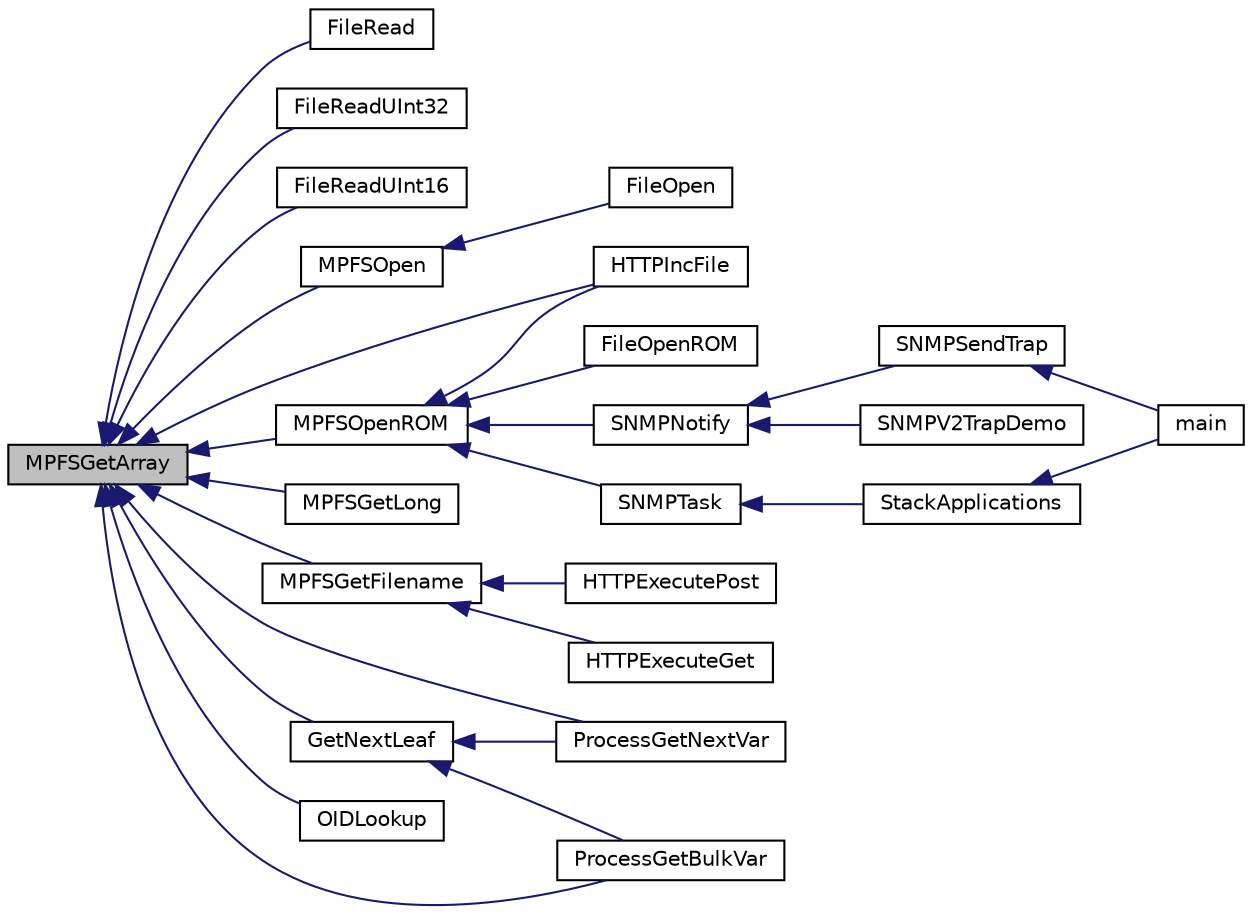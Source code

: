 digraph "MPFSGetArray"
{
  edge [fontname="Helvetica",fontsize="10",labelfontname="Helvetica",labelfontsize="10"];
  node [fontname="Helvetica",fontsize="10",shape=record];
  rankdir="LR";
  Node1 [label="MPFSGetArray",height=0.2,width=0.4,color="black", fillcolor="grey75", style="filled", fontcolor="black"];
  Node1 -> Node2 [dir="back",color="midnightblue",fontsize="10",style="solid",fontname="Helvetica"];
  Node2 [label="FileRead",height=0.2,width=0.4,color="black", fillcolor="white", style="filled",URL="$_file_system_8c.html#a6792e5fd19633f0b096936a3e5db5ac1"];
  Node1 -> Node3 [dir="back",color="midnightblue",fontsize="10",style="solid",fontname="Helvetica"];
  Node3 [label="FileReadUInt32",height=0.2,width=0.4,color="black", fillcolor="white", style="filled",URL="$_file_system_8c.html#ad54161038e9e79e3be160afcf1c98ab7"];
  Node1 -> Node4 [dir="back",color="midnightblue",fontsize="10",style="solid",fontname="Helvetica"];
  Node4 [label="FileReadUInt16",height=0.2,width=0.4,color="black", fillcolor="white", style="filled",URL="$_file_system_8c.html#a960ec12e544c68a7a787e0e20270ccb3"];
  Node1 -> Node5 [dir="back",color="midnightblue",fontsize="10",style="solid",fontname="Helvetica"];
  Node5 [label="HTTPIncFile",height=0.2,width=0.4,color="black", fillcolor="white", style="filled",URL="$_h_t_t_p2_8c.html#a84ac1770d087ee81a24b9793b0f9ebac"];
  Node1 -> Node6 [dir="back",color="midnightblue",fontsize="10",style="solid",fontname="Helvetica"];
  Node6 [label="MPFSOpen",height=0.2,width=0.4,color="black", fillcolor="white", style="filled",URL="$_m_p_f_s2_8c.html#a596ccaea045af311ad0bcb4d69a82d11"];
  Node6 -> Node7 [dir="back",color="midnightblue",fontsize="10",style="solid",fontname="Helvetica"];
  Node7 [label="FileOpen",height=0.2,width=0.4,color="black", fillcolor="white", style="filled",URL="$_file_system_8c.html#aa82c8d7821c63cb52f019ffeb362c64b"];
  Node1 -> Node8 [dir="back",color="midnightblue",fontsize="10",style="solid",fontname="Helvetica"];
  Node8 [label="MPFSOpenROM",height=0.2,width=0.4,color="black", fillcolor="white", style="filled",URL="$_m_p_f_s2_8c.html#a0bd3253fb81c25ae33e53ae1fc201fd8"];
  Node8 -> Node9 [dir="back",color="midnightblue",fontsize="10",style="solid",fontname="Helvetica"];
  Node9 [label="FileOpenROM",height=0.2,width=0.4,color="black", fillcolor="white", style="filled",URL="$_file_system_8c.html#ac74a42145bf44bfe5754a02f0b50bc55"];
  Node8 -> Node5 [dir="back",color="midnightblue",fontsize="10",style="solid",fontname="Helvetica"];
  Node8 -> Node10 [dir="back",color="midnightblue",fontsize="10",style="solid",fontname="Helvetica"];
  Node10 [label="SNMPTask",height=0.2,width=0.4,color="black", fillcolor="white", style="filled",URL="$_s_n_m_p_8c.html#a7066e1ee2896aa8af33dc656460074cc"];
  Node10 -> Node11 [dir="back",color="midnightblue",fontsize="10",style="solid",fontname="Helvetica"];
  Node11 [label="StackApplications",height=0.2,width=0.4,color="black", fillcolor="white", style="filled",URL="$_stack_tsk_8c.html#a7f8ff33bea9e052705b0a80d2dfcf399"];
  Node11 -> Node12 [dir="back",color="midnightblue",fontsize="10",style="solid",fontname="Helvetica"];
  Node12 [label="main",height=0.2,width=0.4,color="black", fillcolor="white", style="filled",URL="$_main_demo_8c.html#a6288eba0f8e8ad3ab1544ad731eb7667"];
  Node8 -> Node13 [dir="back",color="midnightblue",fontsize="10",style="solid",fontname="Helvetica"];
  Node13 [label="SNMPNotify",height=0.2,width=0.4,color="black", fillcolor="white", style="filled",URL="$_s_n_m_p_8c.html#a16e8b58a42a315779a1a8ed3751d852e"];
  Node13 -> Node14 [dir="back",color="midnightblue",fontsize="10",style="solid",fontname="Helvetica"];
  Node14 [label="SNMPV2TrapDemo",height=0.2,width=0.4,color="black", fillcolor="white", style="filled",URL="$_main_demo_8h.html#a7749ce2ce6712a29fad2cb9ab17a28a8"];
  Node13 -> Node15 [dir="back",color="midnightblue",fontsize="10",style="solid",fontname="Helvetica"];
  Node15 [label="SNMPSendTrap",height=0.2,width=0.4,color="black", fillcolor="white", style="filled",URL="$_custom_s_n_m_p_app_8c.html#aa00e26956b5144490e5129c412fc9f12"];
  Node15 -> Node12 [dir="back",color="midnightblue",fontsize="10",style="solid",fontname="Helvetica"];
  Node1 -> Node16 [dir="back",color="midnightblue",fontsize="10",style="solid",fontname="Helvetica"];
  Node16 [label="MPFSGetLong",height=0.2,width=0.4,color="black", fillcolor="white", style="filled",URL="$_m_p_f_s2_8c.html#a97f4fd6f6b2e141955bcd4fc5027919f"];
  Node1 -> Node17 [dir="back",color="midnightblue",fontsize="10",style="solid",fontname="Helvetica"];
  Node17 [label="MPFSGetFilename",height=0.2,width=0.4,color="black", fillcolor="white", style="filled",URL="$_m_p_f_s2_8c.html#a6795851cbf9d196337859bef2ee79734"];
  Node17 -> Node18 [dir="back",color="midnightblue",fontsize="10",style="solid",fontname="Helvetica"];
  Node18 [label="HTTPExecuteGet",height=0.2,width=0.4,color="black", fillcolor="white", style="filled",URL="$_custom_h_t_t_p_app_8c.html#a686ae35a16ecb63daffafcd015ddb070"];
  Node17 -> Node19 [dir="back",color="midnightblue",fontsize="10",style="solid",fontname="Helvetica"];
  Node19 [label="HTTPExecutePost",height=0.2,width=0.4,color="black", fillcolor="white", style="filled",URL="$_custom_h_t_t_p_app_8c.html#a821765eef4f0b64f901828f4d667fb17"];
  Node1 -> Node20 [dir="back",color="midnightblue",fontsize="10",style="solid",fontname="Helvetica"];
  Node20 [label="ProcessGetNextVar",height=0.2,width=0.4,color="black", fillcolor="white", style="filled",URL="$_s_n_m_p_8c.html#a5038b9575e8c8fcf600887de6ec1a752"];
  Node1 -> Node21 [dir="back",color="midnightblue",fontsize="10",style="solid",fontname="Helvetica"];
  Node21 [label="ProcessGetBulkVar",height=0.2,width=0.4,color="black", fillcolor="white", style="filled",URL="$_s_n_m_p_8c.html#ab94606b17c8c5a57807244e15e7039f7"];
  Node1 -> Node22 [dir="back",color="midnightblue",fontsize="10",style="solid",fontname="Helvetica"];
  Node22 [label="OIDLookup",height=0.2,width=0.4,color="black", fillcolor="white", style="filled",URL="$_s_n_m_p_8c.html#a52ab93003dde8f3ea310988a944df188"];
  Node1 -> Node23 [dir="back",color="midnightblue",fontsize="10",style="solid",fontname="Helvetica"];
  Node23 [label="GetNextLeaf",height=0.2,width=0.4,color="black", fillcolor="white", style="filled",URL="$_s_n_m_p_8c.html#acbbaeda503a3af37adb704c44e238ee2"];
  Node23 -> Node20 [dir="back",color="midnightblue",fontsize="10",style="solid",fontname="Helvetica"];
  Node23 -> Node21 [dir="back",color="midnightblue",fontsize="10",style="solid",fontname="Helvetica"];
}
